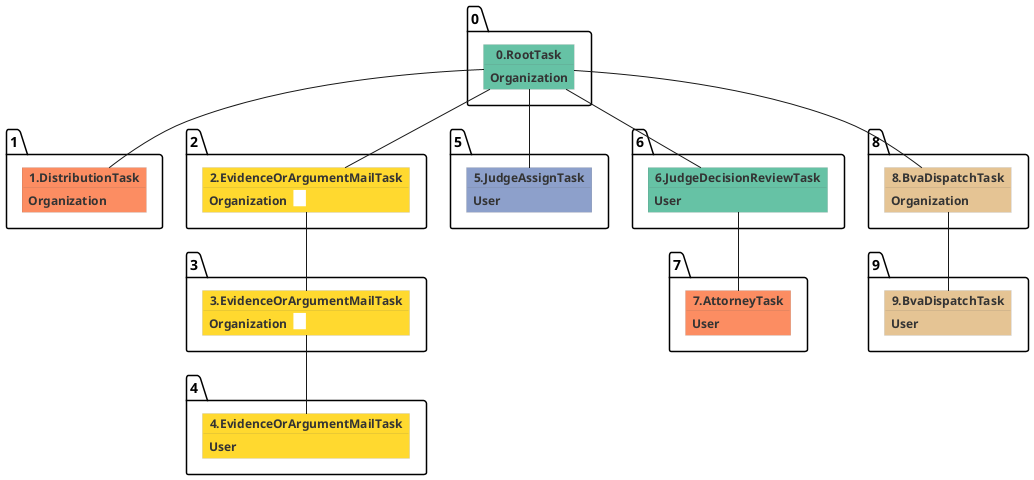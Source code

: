 @startuml
skinparam {
  ObjectBorderColor #555
  ObjectBorderThickness 0
  ObjectFontStyle bold
  ObjectFontSize 14
  ObjectAttributeFontColor #333
  ObjectAttributeFontSize 12
}
  object 0.RootTask #66c2a5 {
Organization
}
  object 1.DistributionTask #fc8d62 {
Organization
}
  object 2.EvidenceOrArgumentMailTask #ffd92f {
Organization  <back:white>    </back>
}
  object 3.EvidenceOrArgumentMailTask #ffd92f {
Organization  <back:white>    </back>
}
  object 4.EvidenceOrArgumentMailTask #ffd92f {
User
}
  object 5.JudgeAssignTask #8da0cb {
User
}
  object 6.JudgeDecisionReviewTask #66c2a5 {
User
}
  object 7.AttorneyTask #fc8d62 {
User
}
  object 8.BvaDispatchTask #e5c494 {
Organization
}
  object 9.BvaDispatchTask #e5c494 {
User
}
0.RootTask -- 1.DistributionTask
0.RootTask -- 2.EvidenceOrArgumentMailTask
2.EvidenceOrArgumentMailTask -- 3.EvidenceOrArgumentMailTask
3.EvidenceOrArgumentMailTask -- 4.EvidenceOrArgumentMailTask
0.RootTask -- 5.JudgeAssignTask
0.RootTask -- 6.JudgeDecisionReviewTask
6.JudgeDecisionReviewTask -- 7.AttorneyTask
0.RootTask -- 8.BvaDispatchTask
8.BvaDispatchTask -- 9.BvaDispatchTask
@enduml
